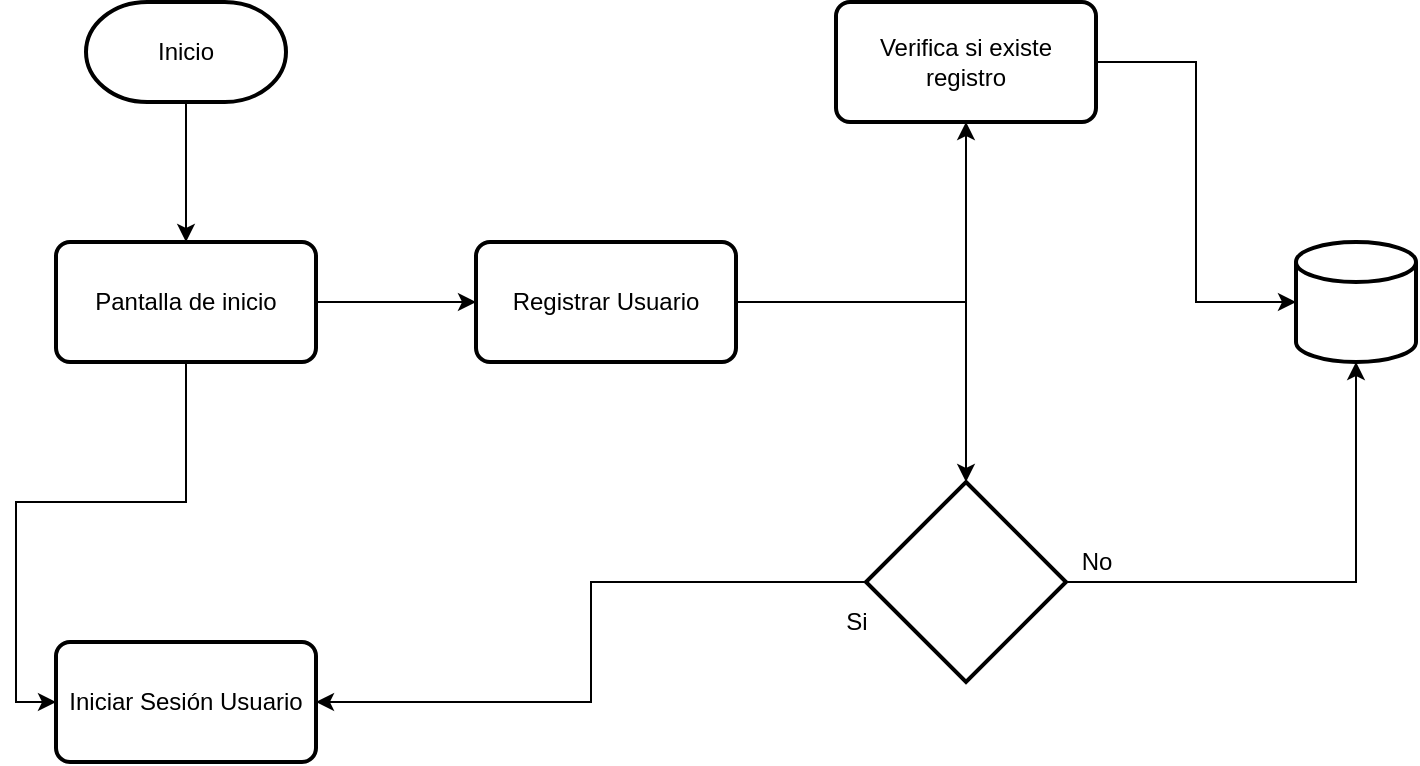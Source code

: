 <mxfile version="13.7.6" type="github">
  <diagram id="FviH7WdWDiOahbcqMCGG" name="Página-1">
    <mxGraphModel dx="868" dy="458" grid="1" gridSize="10" guides="1" tooltips="1" connect="1" arrows="1" fold="1" page="1" pageScale="1" pageWidth="827" pageHeight="1169" math="0" shadow="0">
      <root>
        <mxCell id="0" />
        <mxCell id="1" parent="0" />
        <mxCell id="L3_cZmDm4OvMKgg9Aqrz-6" style="edgeStyle=orthogonalEdgeStyle;rounded=0;orthogonalLoop=1;jettySize=auto;html=1;entryX=0.5;entryY=0;entryDx=0;entryDy=0;" edge="1" parent="1" source="L3_cZmDm4OvMKgg9Aqrz-1" target="L3_cZmDm4OvMKgg9Aqrz-2">
          <mxGeometry relative="1" as="geometry" />
        </mxCell>
        <mxCell id="L3_cZmDm4OvMKgg9Aqrz-1" value="Inicio" style="strokeWidth=2;html=1;shape=mxgraph.flowchart.terminator;whiteSpace=wrap;" vertex="1" parent="1">
          <mxGeometry x="85" y="40" width="100" height="50" as="geometry" />
        </mxCell>
        <mxCell id="L3_cZmDm4OvMKgg9Aqrz-7" style="edgeStyle=orthogonalEdgeStyle;rounded=0;orthogonalLoop=1;jettySize=auto;html=1;exitX=1;exitY=0.5;exitDx=0;exitDy=0;entryX=0;entryY=0.5;entryDx=0;entryDy=0;" edge="1" parent="1" source="L3_cZmDm4OvMKgg9Aqrz-2" target="L3_cZmDm4OvMKgg9Aqrz-3">
          <mxGeometry relative="1" as="geometry" />
        </mxCell>
        <mxCell id="L3_cZmDm4OvMKgg9Aqrz-8" style="edgeStyle=orthogonalEdgeStyle;rounded=0;orthogonalLoop=1;jettySize=auto;html=1;entryX=0;entryY=0.5;entryDx=0;entryDy=0;" edge="1" parent="1" source="L3_cZmDm4OvMKgg9Aqrz-2" target="L3_cZmDm4OvMKgg9Aqrz-4">
          <mxGeometry relative="1" as="geometry" />
        </mxCell>
        <mxCell id="L3_cZmDm4OvMKgg9Aqrz-2" value="Pantalla de inicio" style="rounded=1;whiteSpace=wrap;html=1;absoluteArcSize=1;arcSize=14;strokeWidth=2;" vertex="1" parent="1">
          <mxGeometry x="70" y="160" width="130" height="60" as="geometry" />
        </mxCell>
        <mxCell id="L3_cZmDm4OvMKgg9Aqrz-11" style="edgeStyle=orthogonalEdgeStyle;rounded=0;orthogonalLoop=1;jettySize=auto;html=1;exitX=1;exitY=0.5;exitDx=0;exitDy=0;" edge="1" parent="1" source="L3_cZmDm4OvMKgg9Aqrz-3" target="L3_cZmDm4OvMKgg9Aqrz-10">
          <mxGeometry relative="1" as="geometry" />
        </mxCell>
        <mxCell id="L3_cZmDm4OvMKgg9Aqrz-3" value="Registrar Usuario" style="rounded=1;whiteSpace=wrap;html=1;absoluteArcSize=1;arcSize=14;strokeWidth=2;" vertex="1" parent="1">
          <mxGeometry x="280" y="160" width="130" height="60" as="geometry" />
        </mxCell>
        <mxCell id="L3_cZmDm4OvMKgg9Aqrz-4" value="Iniciar Sesión Usuario" style="rounded=1;whiteSpace=wrap;html=1;absoluteArcSize=1;arcSize=14;strokeWidth=2;" vertex="1" parent="1">
          <mxGeometry x="70" y="360" width="130" height="60" as="geometry" />
        </mxCell>
        <mxCell id="L3_cZmDm4OvMKgg9Aqrz-13" style="edgeStyle=orthogonalEdgeStyle;rounded=0;orthogonalLoop=1;jettySize=auto;html=1;exitX=1;exitY=0.5;exitDx=0;exitDy=0;exitPerimeter=0;entryX=0.5;entryY=1;entryDx=0;entryDy=0;entryPerimeter=0;" edge="1" parent="1" source="L3_cZmDm4OvMKgg9Aqrz-5" target="L3_cZmDm4OvMKgg9Aqrz-9">
          <mxGeometry relative="1" as="geometry" />
        </mxCell>
        <mxCell id="L3_cZmDm4OvMKgg9Aqrz-14" style="edgeStyle=orthogonalEdgeStyle;rounded=0;orthogonalLoop=1;jettySize=auto;html=1;" edge="1" parent="1" source="L3_cZmDm4OvMKgg9Aqrz-5" target="L3_cZmDm4OvMKgg9Aqrz-4">
          <mxGeometry relative="1" as="geometry" />
        </mxCell>
        <mxCell id="L3_cZmDm4OvMKgg9Aqrz-5" value="" style="strokeWidth=2;html=1;shape=mxgraph.flowchart.decision;whiteSpace=wrap;" vertex="1" parent="1">
          <mxGeometry x="475" y="280" width="100" height="100" as="geometry" />
        </mxCell>
        <mxCell id="L3_cZmDm4OvMKgg9Aqrz-9" value="" style="strokeWidth=2;html=1;shape=mxgraph.flowchart.database;whiteSpace=wrap;" vertex="1" parent="1">
          <mxGeometry x="690" y="160" width="60" height="60" as="geometry" />
        </mxCell>
        <mxCell id="L3_cZmDm4OvMKgg9Aqrz-12" style="edgeStyle=orthogonalEdgeStyle;rounded=0;orthogonalLoop=1;jettySize=auto;html=1;exitX=0.5;exitY=1;exitDx=0;exitDy=0;" edge="1" parent="1" source="L3_cZmDm4OvMKgg9Aqrz-10" target="L3_cZmDm4OvMKgg9Aqrz-5">
          <mxGeometry relative="1" as="geometry" />
        </mxCell>
        <mxCell id="L3_cZmDm4OvMKgg9Aqrz-17" style="edgeStyle=orthogonalEdgeStyle;rounded=0;orthogonalLoop=1;jettySize=auto;html=1;exitX=1;exitY=0.5;exitDx=0;exitDy=0;entryX=0;entryY=0.5;entryDx=0;entryDy=0;entryPerimeter=0;" edge="1" parent="1" source="L3_cZmDm4OvMKgg9Aqrz-10" target="L3_cZmDm4OvMKgg9Aqrz-9">
          <mxGeometry relative="1" as="geometry" />
        </mxCell>
        <mxCell id="L3_cZmDm4OvMKgg9Aqrz-10" value="Verifica si existe registro" style="rounded=1;whiteSpace=wrap;html=1;absoluteArcSize=1;arcSize=14;strokeWidth=2;" vertex="1" parent="1">
          <mxGeometry x="460" y="40" width="130" height="60" as="geometry" />
        </mxCell>
        <mxCell id="L3_cZmDm4OvMKgg9Aqrz-15" value="No" style="text;html=1;align=center;verticalAlign=middle;resizable=0;points=[];autosize=1;" vertex="1" parent="1">
          <mxGeometry x="575" y="310" width="30" height="20" as="geometry" />
        </mxCell>
        <mxCell id="L3_cZmDm4OvMKgg9Aqrz-16" value="Si" style="text;html=1;align=center;verticalAlign=middle;resizable=0;points=[];autosize=1;" vertex="1" parent="1">
          <mxGeometry x="455" y="340" width="30" height="20" as="geometry" />
        </mxCell>
      </root>
    </mxGraphModel>
  </diagram>
</mxfile>
